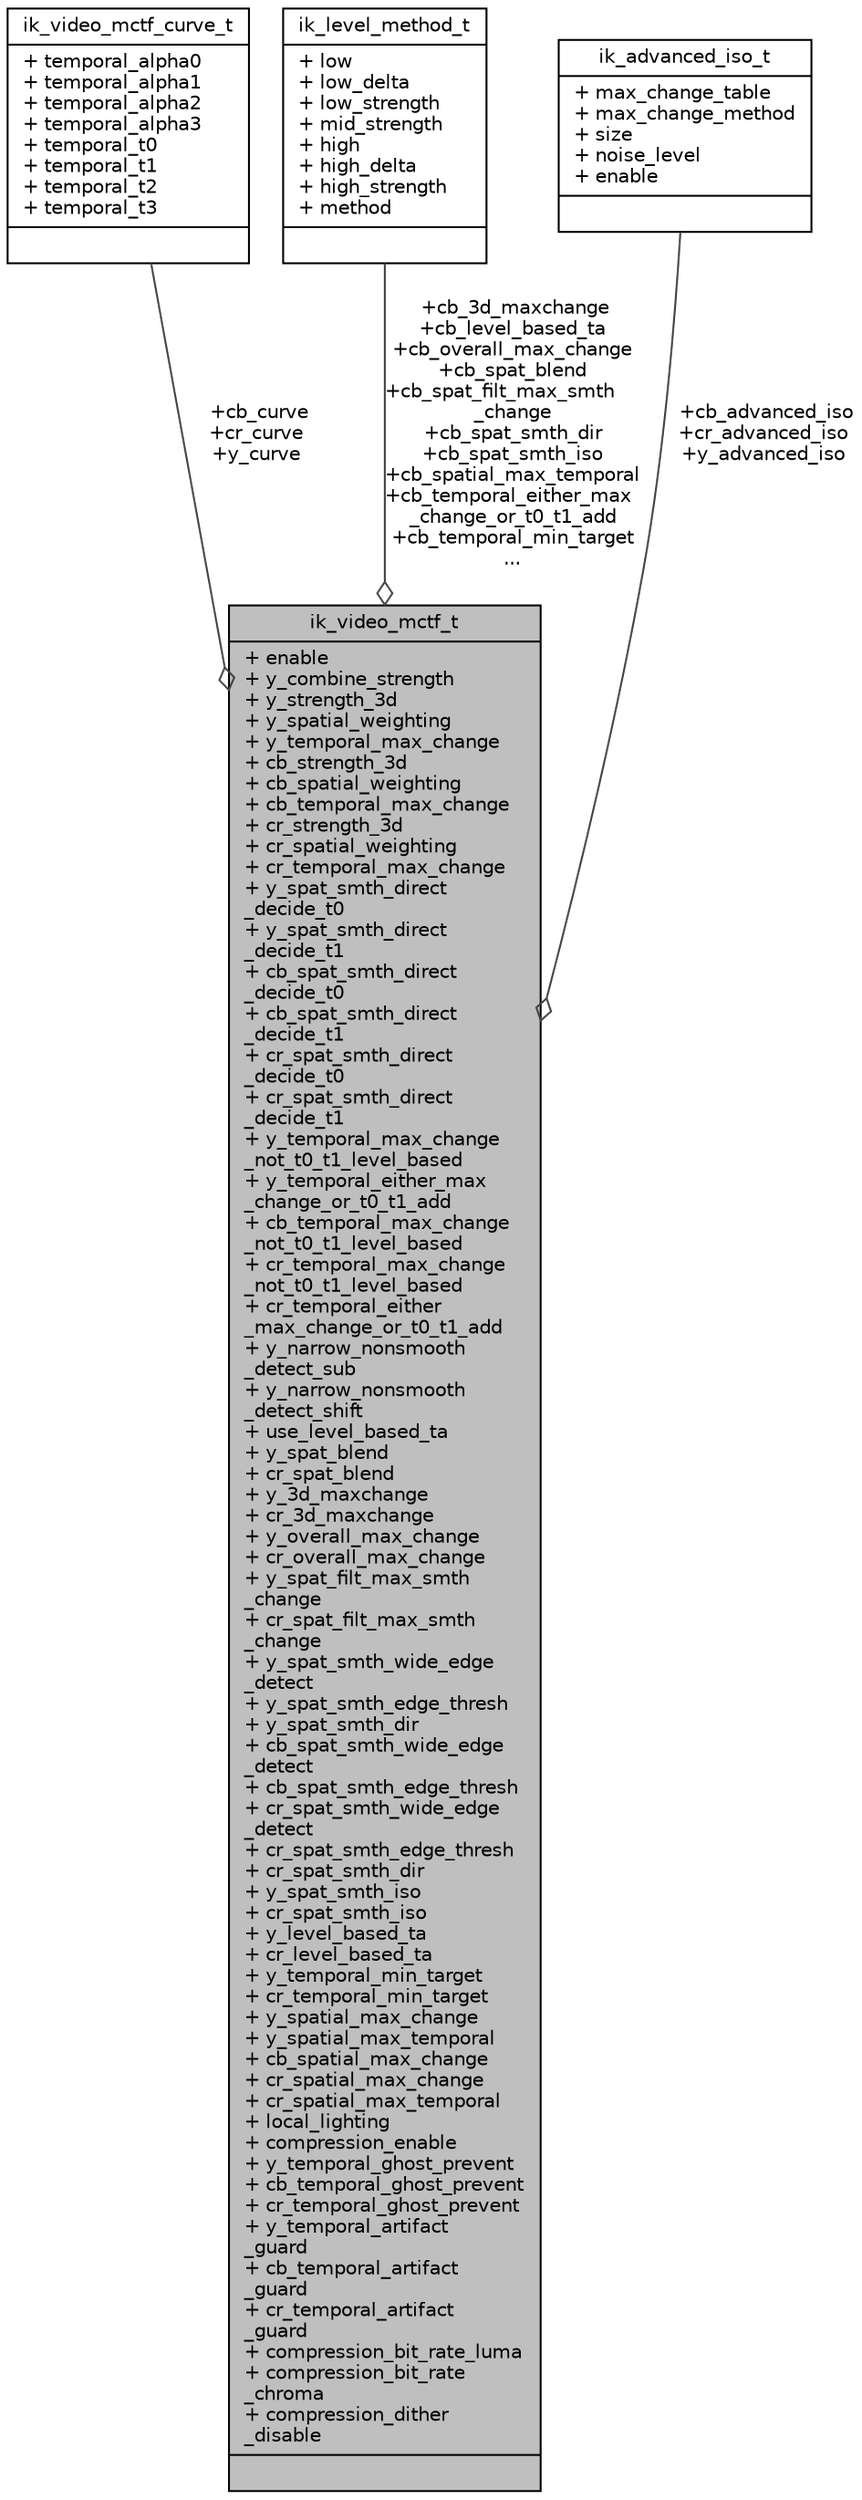 digraph "ik_video_mctf_t"
{
 // INTERACTIVE_SVG=YES
 // LATEX_PDF_SIZE
  bgcolor="transparent";
  edge [fontname="Helvetica",fontsize="10",labelfontname="Helvetica",labelfontsize="10"];
  node [fontname="Helvetica",fontsize="10",shape=record];
  Node1 [label="{ik_video_mctf_t\n|+ enable\l+ y_combine_strength\l+ y_strength_3d\l+ y_spatial_weighting\l+ y_temporal_max_change\l+ cb_strength_3d\l+ cb_spatial_weighting\l+ cb_temporal_max_change\l+ cr_strength_3d\l+ cr_spatial_weighting\l+ cr_temporal_max_change\l+ y_spat_smth_direct\l_decide_t0\l+ y_spat_smth_direct\l_decide_t1\l+ cb_spat_smth_direct\l_decide_t0\l+ cb_spat_smth_direct\l_decide_t1\l+ cr_spat_smth_direct\l_decide_t0\l+ cr_spat_smth_direct\l_decide_t1\l+ y_temporal_max_change\l_not_t0_t1_level_based\l+ y_temporal_either_max\l_change_or_t0_t1_add\l+ cb_temporal_max_change\l_not_t0_t1_level_based\l+ cr_temporal_max_change\l_not_t0_t1_level_based\l+ cr_temporal_either\l_max_change_or_t0_t1_add\l+ y_narrow_nonsmooth\l_detect_sub\l+ y_narrow_nonsmooth\l_detect_shift\l+ use_level_based_ta\l+ y_spat_blend\l+ cr_spat_blend\l+ y_3d_maxchange\l+ cr_3d_maxchange\l+ y_overall_max_change\l+ cr_overall_max_change\l+ y_spat_filt_max_smth\l_change\l+ cr_spat_filt_max_smth\l_change\l+ y_spat_smth_wide_edge\l_detect\l+ y_spat_smth_edge_thresh\l+ y_spat_smth_dir\l+ cb_spat_smth_wide_edge\l_detect\l+ cb_spat_smth_edge_thresh\l+ cr_spat_smth_wide_edge\l_detect\l+ cr_spat_smth_edge_thresh\l+ cr_spat_smth_dir\l+ y_spat_smth_iso\l+ cr_spat_smth_iso\l+ y_level_based_ta\l+ cr_level_based_ta\l+ y_temporal_min_target\l+ cr_temporal_min_target\l+ y_spatial_max_change\l+ y_spatial_max_temporal\l+ cb_spatial_max_change\l+ cr_spatial_max_change\l+ cr_spatial_max_temporal\l+ local_lighting\l+ compression_enable\l+ y_temporal_ghost_prevent\l+ cb_temporal_ghost_prevent\l+ cr_temporal_ghost_prevent\l+ y_temporal_artifact\l_guard\l+ cb_temporal_artifact\l_guard\l+ cr_temporal_artifact\l_guard\l+ compression_bit_rate_luma\l+ compression_bit_rate\l_chroma\l+ compression_dither\l_disable\l|}",height=0.2,width=0.4,color="black", fillcolor="grey75", style="filled", fontcolor="black",tooltip=" "];
  Node2 -> Node1 [color="grey25",fontsize="10",style="solid",label=" +cb_curve\n+cr_curve\n+y_curve" ,arrowhead="odiamond",fontname="Helvetica"];
  Node2 [label="{ik_video_mctf_curve_t\n|+ temporal_alpha0\l+ temporal_alpha1\l+ temporal_alpha2\l+ temporal_alpha3\l+ temporal_t0\l+ temporal_t1\l+ temporal_t2\l+ temporal_t3\l|}",height=0.2,width=0.4,color="black",URL="$d2/dcc/structik__video__mctf__curve__t.html",tooltip=" "];
  Node3 -> Node1 [color="grey25",fontsize="10",style="solid",label=" +cb_3d_maxchange\n+cb_level_based_ta\n+cb_overall_max_change\n+cb_spat_blend\n+cb_spat_filt_max_smth\l_change\n+cb_spat_smth_dir\n+cb_spat_smth_iso\n+cb_spatial_max_temporal\n+cb_temporal_either_max\l_change_or_t0_t1_add\n+cb_temporal_min_target\n..." ,arrowhead="odiamond",fontname="Helvetica"];
  Node3 [label="{ik_level_method_t\n|+ low\l+ low_delta\l+ low_strength\l+ mid_strength\l+ high\l+ high_delta\l+ high_strength\l+ method\l|}",height=0.2,width=0.4,color="black",URL="$d9/db3/structik__level__method__t.html",tooltip=" "];
  Node4 -> Node1 [color="grey25",fontsize="10",style="solid",label=" +cb_advanced_iso\n+cr_advanced_iso\n+y_advanced_iso" ,arrowhead="odiamond",fontname="Helvetica"];
  Node4 [label="{ik_advanced_iso_t\n|+ max_change_table\l+ max_change_method\l+ size\l+ noise_level\l+ enable\l|}",height=0.2,width=0.4,color="black",URL="$da/dd4/structik__advanced__iso__t.html",tooltip=" "];
}

